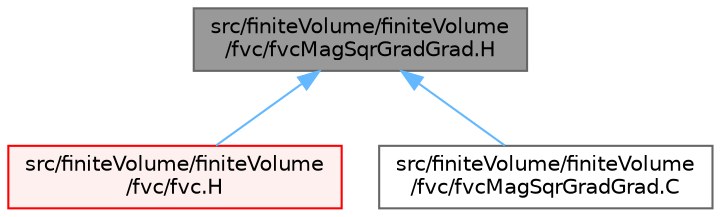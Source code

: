 digraph "src/finiteVolume/finiteVolume/fvc/fvcMagSqrGradGrad.H"
{
 // LATEX_PDF_SIZE
  bgcolor="transparent";
  edge [fontname=Helvetica,fontsize=10,labelfontname=Helvetica,labelfontsize=10];
  node [fontname=Helvetica,fontsize=10,shape=box,height=0.2,width=0.4];
  Node1 [id="Node000001",label="src/finiteVolume/finiteVolume\l/fvc/fvcMagSqrGradGrad.H",height=0.2,width=0.4,color="gray40", fillcolor="grey60", style="filled", fontcolor="black",tooltip="Calculate the magnitiude of the square of the gradient of the gradient of the given volField."];
  Node1 -> Node2 [id="edge1_Node000001_Node000002",dir="back",color="steelblue1",style="solid",tooltip=" "];
  Node2 [id="Node000002",label="src/finiteVolume/finiteVolume\l/fvc/fvc.H",height=0.2,width=0.4,color="red", fillcolor="#FFF0F0", style="filled",URL="$fvc_8H.html",tooltip=" "];
  Node1 -> Node172 [id="edge2_Node000001_Node000172",dir="back",color="steelblue1",style="solid",tooltip=" "];
  Node172 [id="Node000172",label="src/finiteVolume/finiteVolume\l/fvc/fvcMagSqrGradGrad.C",height=0.2,width=0.4,color="grey40", fillcolor="white", style="filled",URL="$fvcMagSqrGradGrad_8C.html",tooltip=" "];
}
